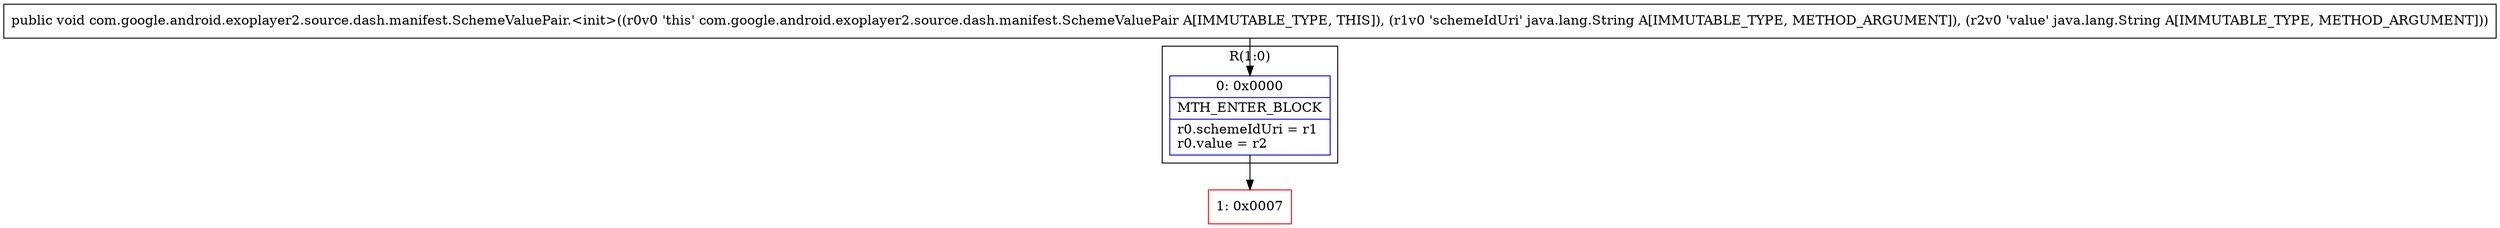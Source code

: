 digraph "CFG forcom.google.android.exoplayer2.source.dash.manifest.SchemeValuePair.\<init\>(Ljava\/lang\/String;Ljava\/lang\/String;)V" {
subgraph cluster_Region_814182538 {
label = "R(1:0)";
node [shape=record,color=blue];
Node_0 [shape=record,label="{0\:\ 0x0000|MTH_ENTER_BLOCK\l|r0.schemeIdUri = r1\lr0.value = r2\l}"];
}
Node_1 [shape=record,color=red,label="{1\:\ 0x0007}"];
MethodNode[shape=record,label="{public void com.google.android.exoplayer2.source.dash.manifest.SchemeValuePair.\<init\>((r0v0 'this' com.google.android.exoplayer2.source.dash.manifest.SchemeValuePair A[IMMUTABLE_TYPE, THIS]), (r1v0 'schemeIdUri' java.lang.String A[IMMUTABLE_TYPE, METHOD_ARGUMENT]), (r2v0 'value' java.lang.String A[IMMUTABLE_TYPE, METHOD_ARGUMENT])) }"];
MethodNode -> Node_0;
Node_0 -> Node_1;
}

